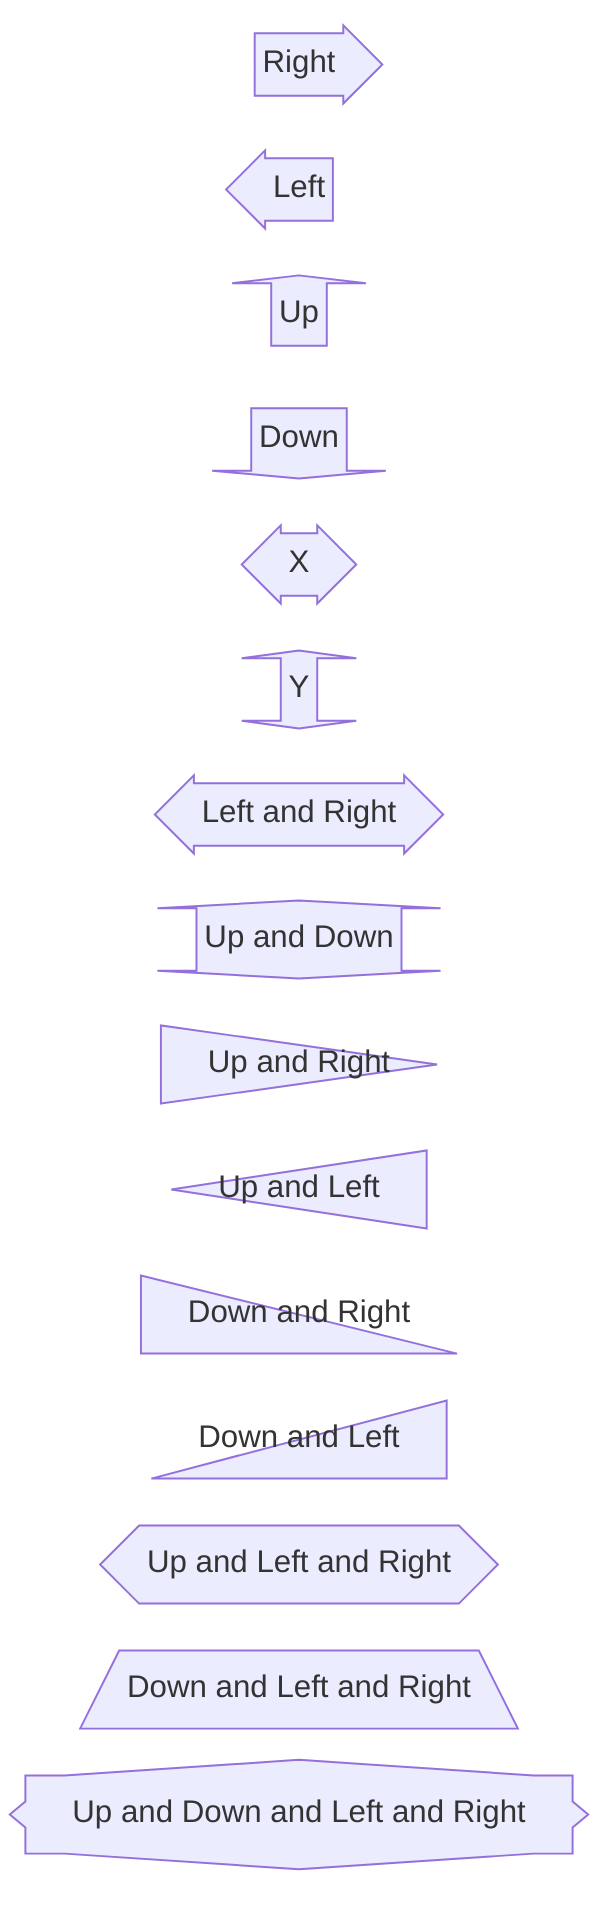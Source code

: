 block-beta
    columns 1
    right<["Right"]>(right)
    left<["Left"]>(left)
    up<["Up"]>(up)
    down<["Down"]>(down)
    x<["X"]>(x)
    y<["Y"]>(y)
    left_and_right<["Left and Right"]>(left, right)
    up_and_down<["Up and Down"]>(up, down)
    up_and_right<["Up and Right"]>(up, right)
    up_and_left<["Up and Left"]>(up, left)
    down_and_right<["Down and Right"]>(down, right)
    down_and_left<["Down and Left"]>(down, left)
    up_left_right<["Up and Left and Right"]>(up, left, right)
    down_left_right<["Down and Left and Right"]>(down, left, right)
    up_down_left_right<["Up and Down and Left and Right"]>(up, down, left, right)